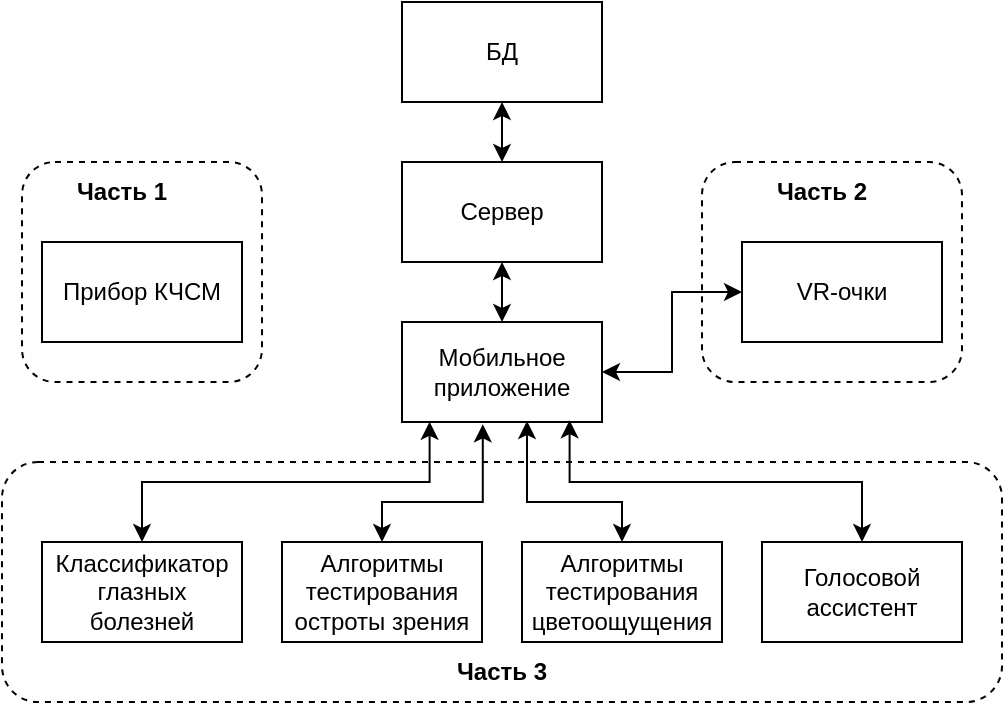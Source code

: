 <mxfile version="24.7.1" type="github">
  <diagram name="Страница — 1" id="fCkpRWh99aBojFZ-7_Tk">
    <mxGraphModel dx="658" dy="346" grid="0" gridSize="10" guides="1" tooltips="1" connect="1" arrows="1" fold="1" page="1" pageScale="1" pageWidth="826" pageHeight="1169" math="0" shadow="0">
      <root>
        <mxCell id="0" />
        <mxCell id="1" parent="0" />
        <mxCell id="arIyV5iu4nvGZHiWGCjP-19" value="" style="rounded=1;whiteSpace=wrap;html=1;fillColor=none;dashed=1;" vertex="1" parent="1">
          <mxGeometry x="440" y="140" width="130" height="110" as="geometry" />
        </mxCell>
        <mxCell id="arIyV5iu4nvGZHiWGCjP-18" value="" style="rounded=1;whiteSpace=wrap;html=1;fillColor=none;dashed=1;" vertex="1" parent="1">
          <mxGeometry x="100" y="140" width="120" height="110" as="geometry" />
        </mxCell>
        <mxCell id="arIyV5iu4nvGZHiWGCjP-1" value="БД" style="rounded=0;whiteSpace=wrap;html=1;" vertex="1" parent="1">
          <mxGeometry x="290" y="60" width="100" height="50" as="geometry" />
        </mxCell>
        <mxCell id="arIyV5iu4nvGZHiWGCjP-2" value="Сервер" style="rounded=0;whiteSpace=wrap;html=1;" vertex="1" parent="1">
          <mxGeometry x="290" y="140" width="100" height="50" as="geometry" />
        </mxCell>
        <mxCell id="arIyV5iu4nvGZHiWGCjP-3" value="Мобильное приложение" style="rounded=0;whiteSpace=wrap;html=1;" vertex="1" parent="1">
          <mxGeometry x="290" y="220" width="100" height="50" as="geometry" />
        </mxCell>
        <mxCell id="arIyV5iu4nvGZHiWGCjP-4" value="Прибор КЧСМ" style="rounded=0;whiteSpace=wrap;html=1;" vertex="1" parent="1">
          <mxGeometry x="110" y="180" width="100" height="50" as="geometry" />
        </mxCell>
        <mxCell id="arIyV5iu4nvGZHiWGCjP-5" value="Классификатор глазных болезней" style="rounded=0;whiteSpace=wrap;html=1;" vertex="1" parent="1">
          <mxGeometry x="110" y="330" width="100" height="50" as="geometry" />
        </mxCell>
        <mxCell id="arIyV5iu4nvGZHiWGCjP-6" value="VR-очки" style="rounded=0;whiteSpace=wrap;html=1;" vertex="1" parent="1">
          <mxGeometry x="460" y="180" width="100" height="50" as="geometry" />
        </mxCell>
        <mxCell id="arIyV5iu4nvGZHiWGCjP-7" value="Голосовой ассистент" style="rounded=0;whiteSpace=wrap;html=1;" vertex="1" parent="1">
          <mxGeometry x="470" y="330" width="100" height="50" as="geometry" />
        </mxCell>
        <mxCell id="arIyV5iu4nvGZHiWGCjP-8" value="Алгоритмы тестирования остроты зрения" style="rounded=0;whiteSpace=wrap;html=1;" vertex="1" parent="1">
          <mxGeometry x="230" y="330" width="100" height="50" as="geometry" />
        </mxCell>
        <mxCell id="arIyV5iu4nvGZHiWGCjP-9" value="Алгоритмы тестирования цветоощущения" style="rounded=0;whiteSpace=wrap;html=1;" vertex="1" parent="1">
          <mxGeometry x="350" y="330" width="100" height="50" as="geometry" />
        </mxCell>
        <mxCell id="arIyV5iu4nvGZHiWGCjP-10" value="" style="endArrow=classic;startArrow=classic;html=1;rounded=0;exitX=0.5;exitY=0;exitDx=0;exitDy=0;entryX=0.5;entryY=1;entryDx=0;entryDy=0;" edge="1" parent="1" source="arIyV5iu4nvGZHiWGCjP-2" target="arIyV5iu4nvGZHiWGCjP-1">
          <mxGeometry width="50" height="50" relative="1" as="geometry">
            <mxPoint x="480" y="60" as="sourcePoint" />
            <mxPoint x="530" y="10" as="targetPoint" />
          </mxGeometry>
        </mxCell>
        <mxCell id="arIyV5iu4nvGZHiWGCjP-11" value="" style="endArrow=classic;startArrow=classic;html=1;rounded=0;exitX=0.5;exitY=0;exitDx=0;exitDy=0;entryX=0.5;entryY=1;entryDx=0;entryDy=0;" edge="1" parent="1" source="arIyV5iu4nvGZHiWGCjP-3" target="arIyV5iu4nvGZHiWGCjP-2">
          <mxGeometry width="50" height="50" relative="1" as="geometry">
            <mxPoint x="350" y="150" as="sourcePoint" />
            <mxPoint x="350" y="120" as="targetPoint" />
          </mxGeometry>
        </mxCell>
        <mxCell id="arIyV5iu4nvGZHiWGCjP-12" value="" style="endArrow=classic;startArrow=classic;html=1;rounded=0;exitX=1;exitY=0.5;exitDx=0;exitDy=0;entryX=0;entryY=0.5;entryDx=0;entryDy=0;edgeStyle=orthogonalEdgeStyle;" edge="1" parent="1" source="arIyV5iu4nvGZHiWGCjP-3" target="arIyV5iu4nvGZHiWGCjP-6">
          <mxGeometry width="50" height="50" relative="1" as="geometry">
            <mxPoint x="360" y="160" as="sourcePoint" />
            <mxPoint x="360" y="130" as="targetPoint" />
          </mxGeometry>
        </mxCell>
        <mxCell id="arIyV5iu4nvGZHiWGCjP-14" value="" style="endArrow=classic;startArrow=classic;html=1;rounded=0;exitX=0.5;exitY=0;exitDx=0;exitDy=0;entryX=0.138;entryY=0.998;entryDx=0;entryDy=0;edgeStyle=orthogonalEdgeStyle;entryPerimeter=0;" edge="1" parent="1" source="arIyV5iu4nvGZHiWGCjP-5" target="arIyV5iu4nvGZHiWGCjP-3">
          <mxGeometry width="50" height="50" relative="1" as="geometry">
            <mxPoint x="400" y="255" as="sourcePoint" />
            <mxPoint x="470" y="205" as="targetPoint" />
          </mxGeometry>
        </mxCell>
        <mxCell id="arIyV5iu4nvGZHiWGCjP-15" value="" style="endArrow=classic;startArrow=classic;html=1;rounded=0;exitX=0.838;exitY=0.982;exitDx=0;exitDy=0;entryX=0.5;entryY=0;entryDx=0;entryDy=0;edgeStyle=orthogonalEdgeStyle;exitPerimeter=0;" edge="1" parent="1" source="arIyV5iu4nvGZHiWGCjP-3" target="arIyV5iu4nvGZHiWGCjP-7">
          <mxGeometry width="50" height="50" relative="1" as="geometry">
            <mxPoint x="410" y="265" as="sourcePoint" />
            <mxPoint x="480" y="215" as="targetPoint" />
          </mxGeometry>
        </mxCell>
        <mxCell id="arIyV5iu4nvGZHiWGCjP-16" value="" style="endArrow=classic;startArrow=classic;html=1;rounded=0;exitX=0.625;exitY=0.99;exitDx=0;exitDy=0;edgeStyle=orthogonalEdgeStyle;exitPerimeter=0;" edge="1" parent="1" source="arIyV5iu4nvGZHiWGCjP-3" target="arIyV5iu4nvGZHiWGCjP-9">
          <mxGeometry width="50" height="50" relative="1" as="geometry">
            <mxPoint x="384" y="279" as="sourcePoint" />
            <mxPoint x="530" y="320" as="targetPoint" />
            <Array as="points">
              <mxPoint x="353" y="310" />
              <mxPoint x="400" y="310" />
            </Array>
          </mxGeometry>
        </mxCell>
        <mxCell id="arIyV5iu4nvGZHiWGCjP-17" value="" style="endArrow=classic;startArrow=classic;html=1;rounded=0;exitX=0.404;exitY=1.023;exitDx=0;exitDy=0;edgeStyle=orthogonalEdgeStyle;exitPerimeter=0;entryX=0.5;entryY=0;entryDx=0;entryDy=0;" edge="1" parent="1" source="arIyV5iu4nvGZHiWGCjP-3" target="arIyV5iu4nvGZHiWGCjP-8">
          <mxGeometry width="50" height="50" relative="1" as="geometry">
            <mxPoint x="367" y="280" as="sourcePoint" />
            <mxPoint x="410" y="320" as="targetPoint" />
            <Array as="points">
              <mxPoint x="330" y="310" />
            </Array>
          </mxGeometry>
        </mxCell>
        <mxCell id="arIyV5iu4nvGZHiWGCjP-20" value="" style="rounded=1;whiteSpace=wrap;html=1;fillColor=none;dashed=1;" vertex="1" parent="1">
          <mxGeometry x="90" y="290" width="500" height="120" as="geometry" />
        </mxCell>
        <mxCell id="arIyV5iu4nvGZHiWGCjP-21" value="&lt;b&gt;Часть 1&lt;/b&gt;" style="text;html=1;align=center;verticalAlign=middle;whiteSpace=wrap;rounded=0;" vertex="1" parent="1">
          <mxGeometry x="120" y="140" width="60" height="30" as="geometry" />
        </mxCell>
        <mxCell id="arIyV5iu4nvGZHiWGCjP-22" value="&lt;b&gt;Часть 2&lt;/b&gt;" style="text;html=1;align=center;verticalAlign=middle;whiteSpace=wrap;rounded=0;" vertex="1" parent="1">
          <mxGeometry x="470" y="140" width="60" height="30" as="geometry" />
        </mxCell>
        <mxCell id="arIyV5iu4nvGZHiWGCjP-23" value="&lt;b&gt;Часть 3&lt;/b&gt;" style="text;html=1;align=center;verticalAlign=middle;whiteSpace=wrap;rounded=0;" vertex="1" parent="1">
          <mxGeometry x="310" y="380" width="60" height="30" as="geometry" />
        </mxCell>
      </root>
    </mxGraphModel>
  </diagram>
</mxfile>
